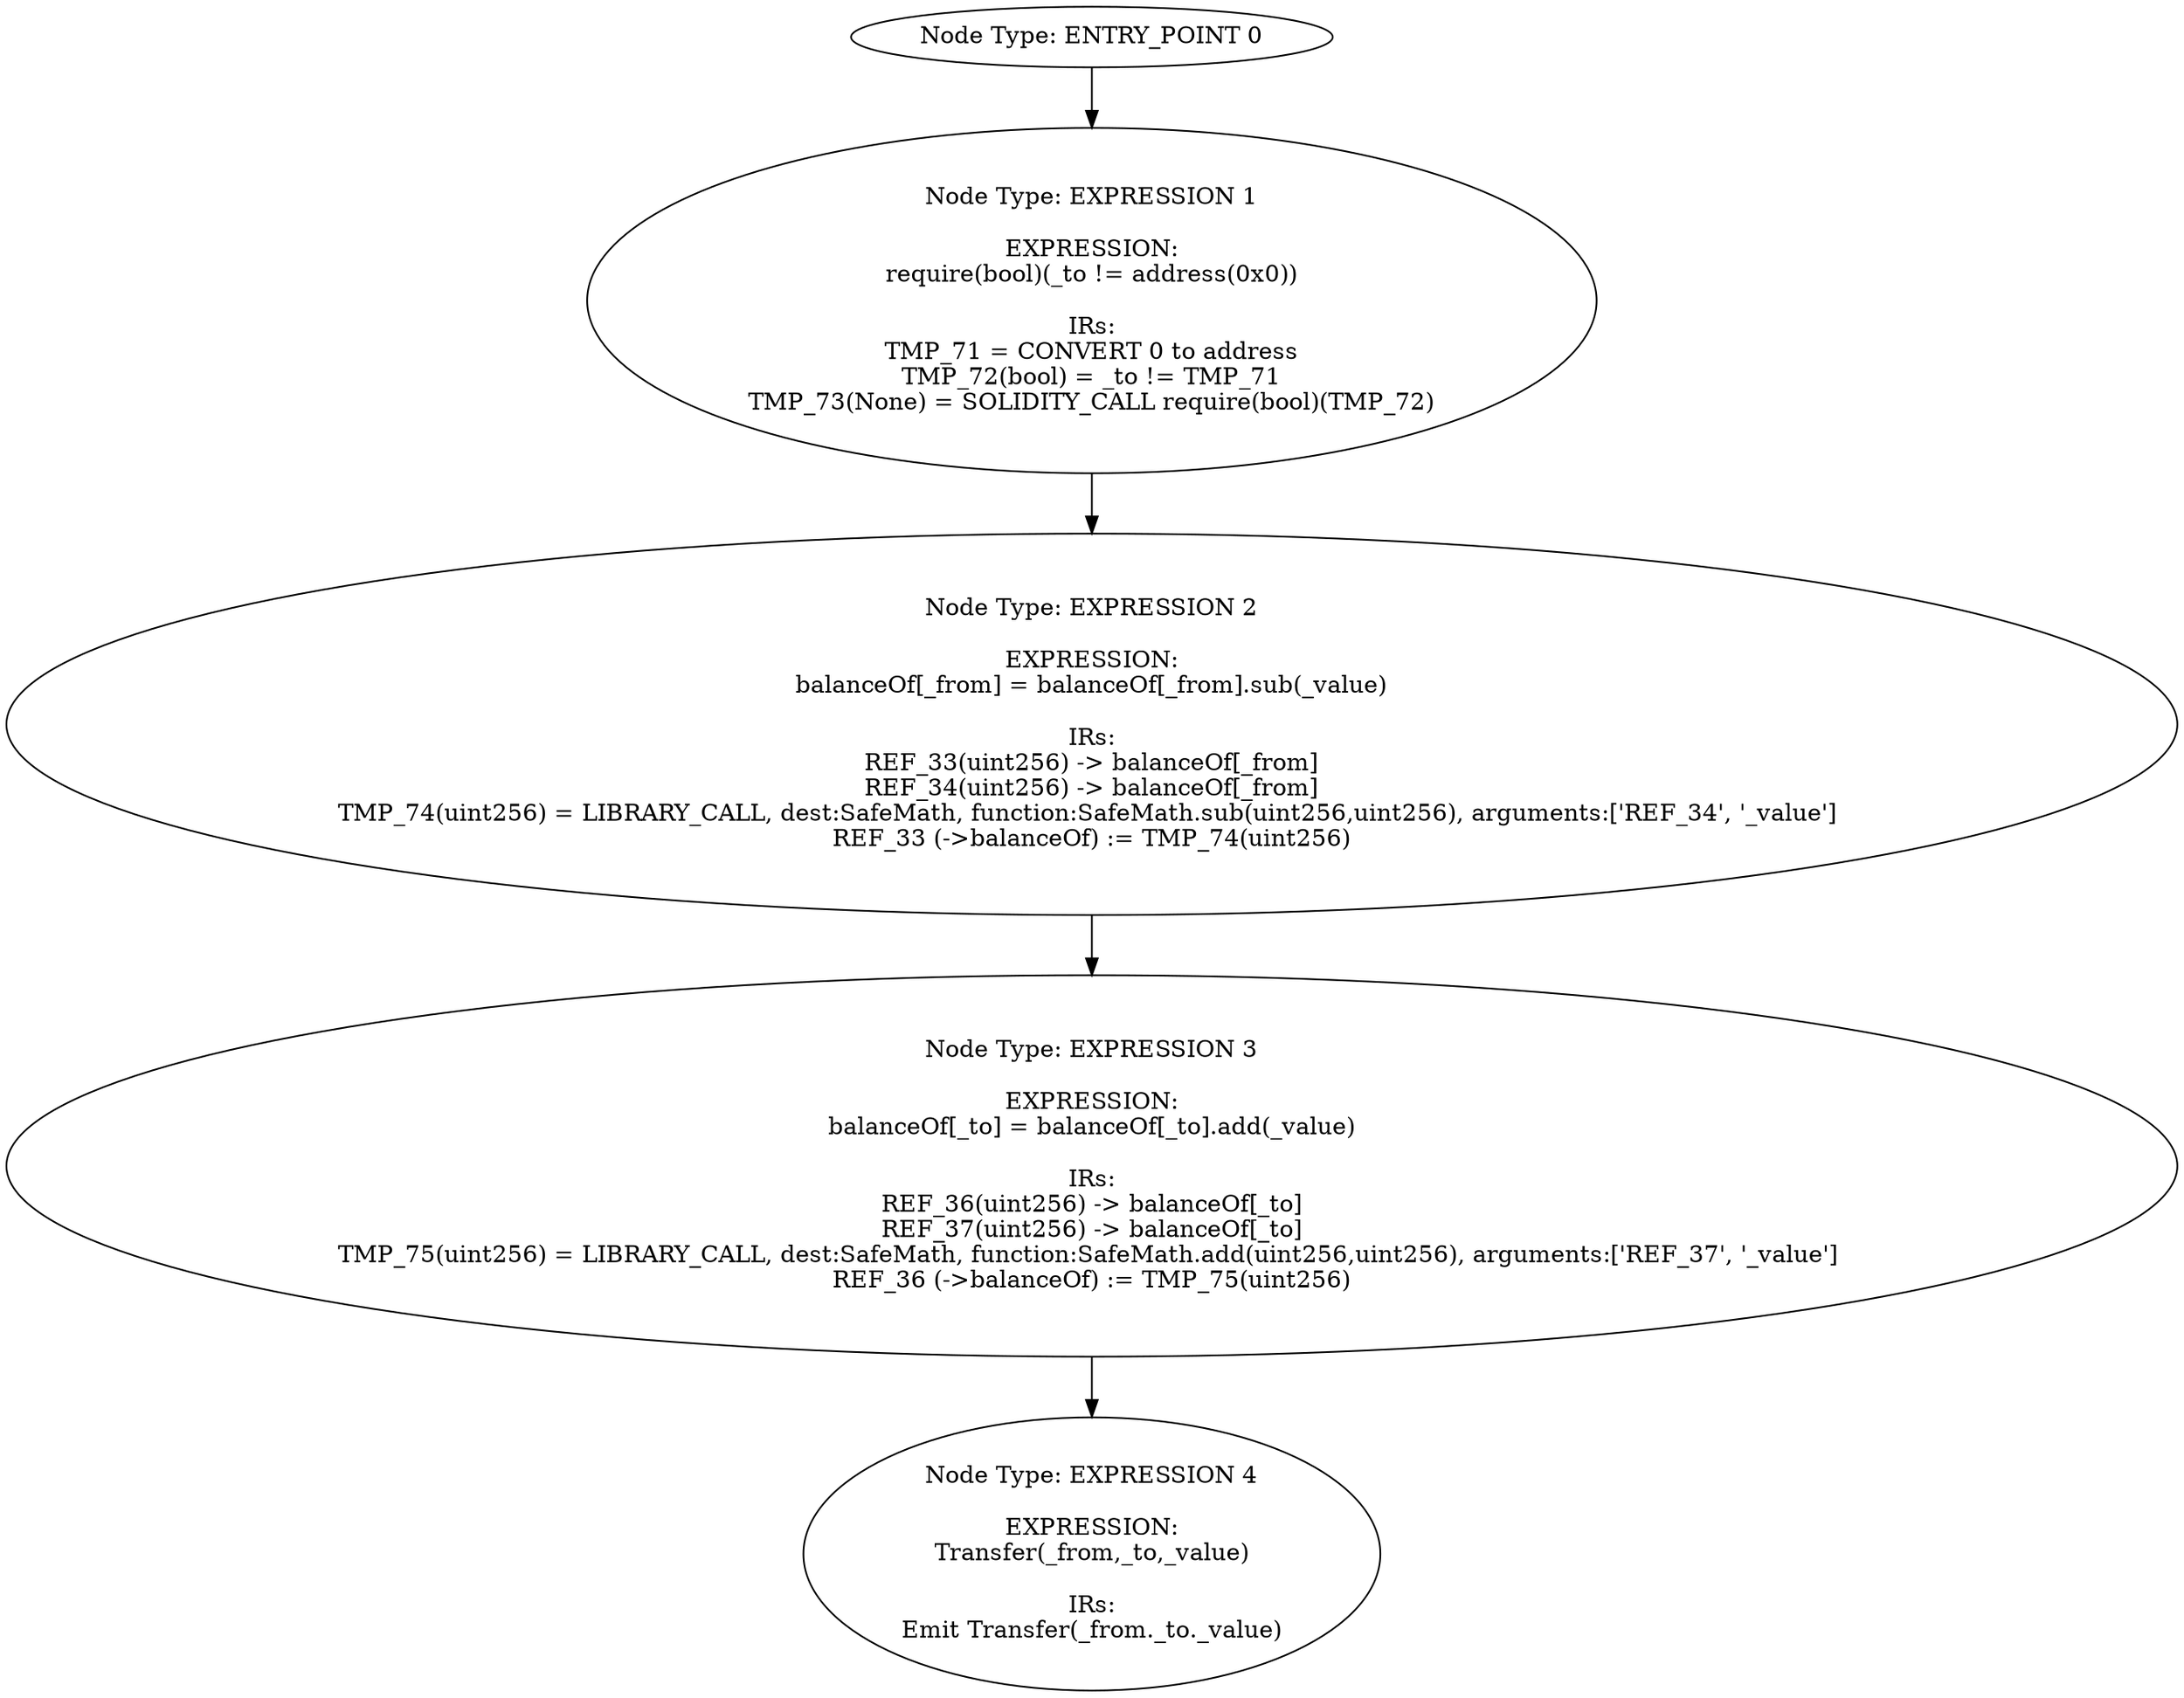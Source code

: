 digraph{
0[label="Node Type: ENTRY_POINT 0
"];
0->1;
1[label="Node Type: EXPRESSION 1

EXPRESSION:
require(bool)(_to != address(0x0))

IRs:
TMP_71 = CONVERT 0 to address
TMP_72(bool) = _to != TMP_71
TMP_73(None) = SOLIDITY_CALL require(bool)(TMP_72)"];
1->2;
2[label="Node Type: EXPRESSION 2

EXPRESSION:
balanceOf[_from] = balanceOf[_from].sub(_value)

IRs:
REF_33(uint256) -> balanceOf[_from]
REF_34(uint256) -> balanceOf[_from]
TMP_74(uint256) = LIBRARY_CALL, dest:SafeMath, function:SafeMath.sub(uint256,uint256), arguments:['REF_34', '_value'] 
REF_33 (->balanceOf) := TMP_74(uint256)"];
2->3;
3[label="Node Type: EXPRESSION 3

EXPRESSION:
balanceOf[_to] = balanceOf[_to].add(_value)

IRs:
REF_36(uint256) -> balanceOf[_to]
REF_37(uint256) -> balanceOf[_to]
TMP_75(uint256) = LIBRARY_CALL, dest:SafeMath, function:SafeMath.add(uint256,uint256), arguments:['REF_37', '_value'] 
REF_36 (->balanceOf) := TMP_75(uint256)"];
3->4;
4[label="Node Type: EXPRESSION 4

EXPRESSION:
Transfer(_from,_to,_value)

IRs:
Emit Transfer(_from._to._value)"];
}
